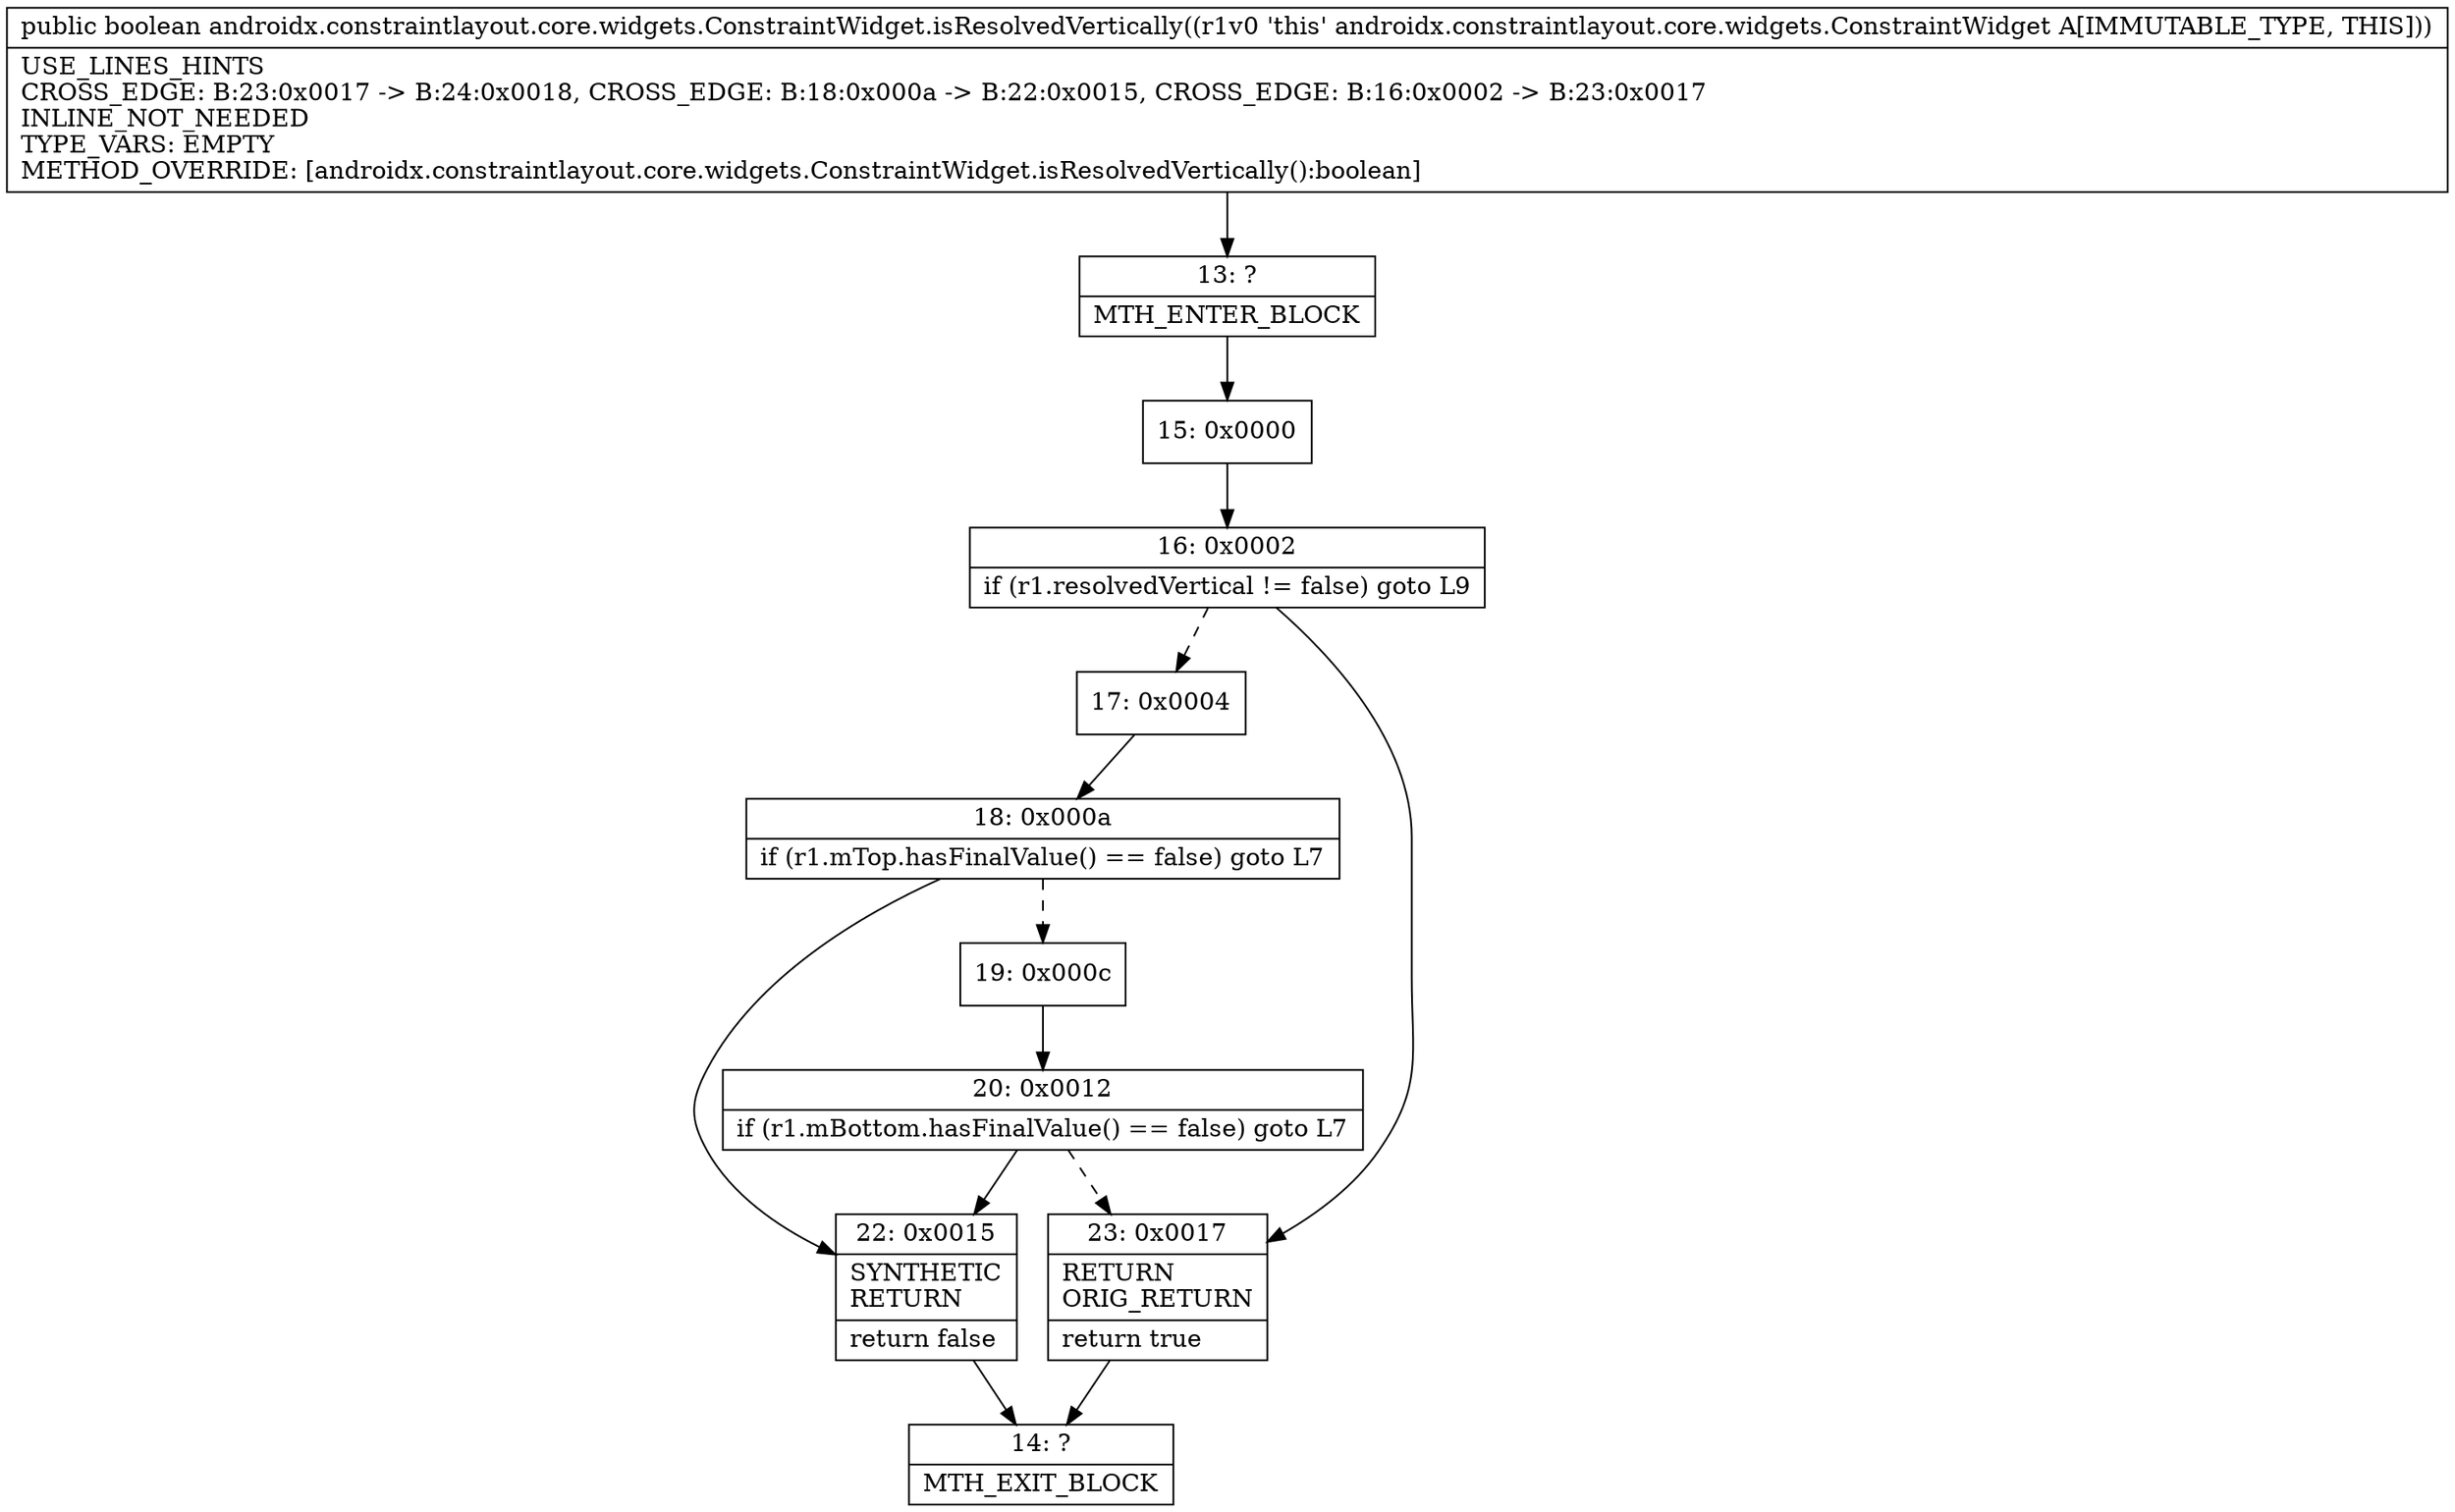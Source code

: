 digraph "CFG forandroidx.constraintlayout.core.widgets.ConstraintWidget.isResolvedVertically()Z" {
Node_13 [shape=record,label="{13\:\ ?|MTH_ENTER_BLOCK\l}"];
Node_15 [shape=record,label="{15\:\ 0x0000}"];
Node_16 [shape=record,label="{16\:\ 0x0002|if (r1.resolvedVertical != false) goto L9\l}"];
Node_17 [shape=record,label="{17\:\ 0x0004}"];
Node_18 [shape=record,label="{18\:\ 0x000a|if (r1.mTop.hasFinalValue() == false) goto L7\l}"];
Node_19 [shape=record,label="{19\:\ 0x000c}"];
Node_20 [shape=record,label="{20\:\ 0x0012|if (r1.mBottom.hasFinalValue() == false) goto L7\l}"];
Node_22 [shape=record,label="{22\:\ 0x0015|SYNTHETIC\lRETURN\l|return false\l}"];
Node_14 [shape=record,label="{14\:\ ?|MTH_EXIT_BLOCK\l}"];
Node_23 [shape=record,label="{23\:\ 0x0017|RETURN\lORIG_RETURN\l|return true\l}"];
MethodNode[shape=record,label="{public boolean androidx.constraintlayout.core.widgets.ConstraintWidget.isResolvedVertically((r1v0 'this' androidx.constraintlayout.core.widgets.ConstraintWidget A[IMMUTABLE_TYPE, THIS]))  | USE_LINES_HINTS\lCROSS_EDGE: B:23:0x0017 \-\> B:24:0x0018, CROSS_EDGE: B:18:0x000a \-\> B:22:0x0015, CROSS_EDGE: B:16:0x0002 \-\> B:23:0x0017\lINLINE_NOT_NEEDED\lTYPE_VARS: EMPTY\lMETHOD_OVERRIDE: [androidx.constraintlayout.core.widgets.ConstraintWidget.isResolvedVertically():boolean]\l}"];
MethodNode -> Node_13;Node_13 -> Node_15;
Node_15 -> Node_16;
Node_16 -> Node_17[style=dashed];
Node_16 -> Node_23;
Node_17 -> Node_18;
Node_18 -> Node_19[style=dashed];
Node_18 -> Node_22;
Node_19 -> Node_20;
Node_20 -> Node_22;
Node_20 -> Node_23[style=dashed];
Node_22 -> Node_14;
Node_23 -> Node_14;
}


